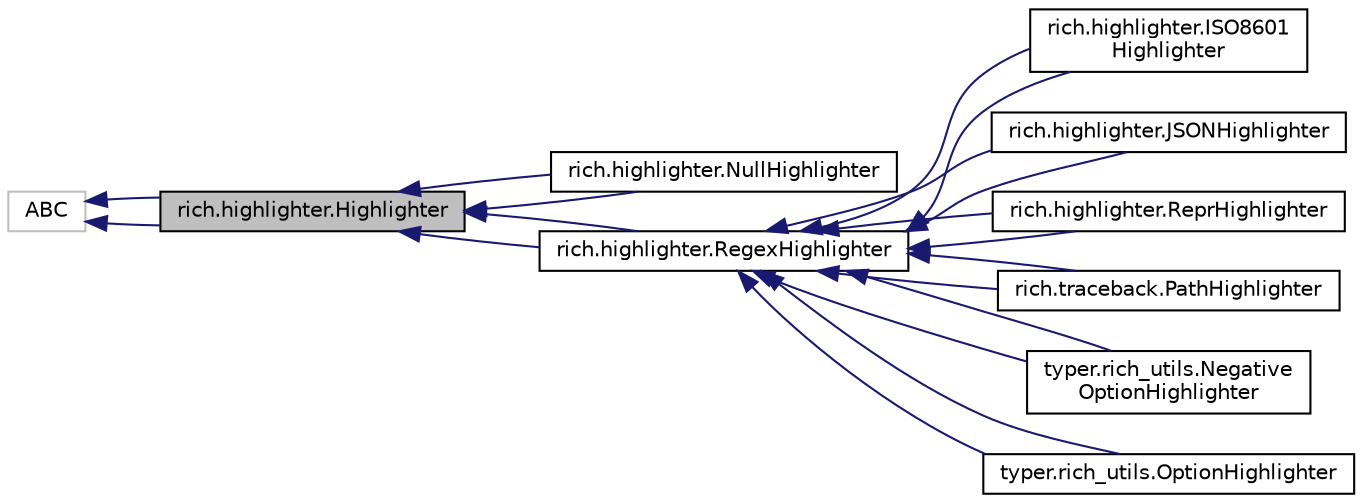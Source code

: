 digraph "rich.highlighter.Highlighter"
{
 // LATEX_PDF_SIZE
  edge [fontname="Helvetica",fontsize="10",labelfontname="Helvetica",labelfontsize="10"];
  node [fontname="Helvetica",fontsize="10",shape=record];
  rankdir="LR";
  Node1 [label="rich.highlighter.Highlighter",height=0.2,width=0.4,color="black", fillcolor="grey75", style="filled", fontcolor="black",tooltip=" "];
  Node2 -> Node1 [dir="back",color="midnightblue",fontsize="10",style="solid",fontname="Helvetica"];
  Node2 [label="ABC",height=0.2,width=0.4,color="grey75", fillcolor="white", style="filled",tooltip=" "];
  Node2 -> Node1 [dir="back",color="midnightblue",fontsize="10",style="solid",fontname="Helvetica"];
  Node1 -> Node3 [dir="back",color="midnightblue",fontsize="10",style="solid",fontname="Helvetica"];
  Node3 [label="rich.highlighter.NullHighlighter",height=0.2,width=0.4,color="black", fillcolor="white", style="filled",URL="$classrich_1_1highlighter_1_1NullHighlighter.html",tooltip=" "];
  Node1 -> Node3 [dir="back",color="midnightblue",fontsize="10",style="solid",fontname="Helvetica"];
  Node1 -> Node4 [dir="back",color="midnightblue",fontsize="10",style="solid",fontname="Helvetica"];
  Node4 [label="rich.highlighter.RegexHighlighter",height=0.2,width=0.4,color="black", fillcolor="white", style="filled",URL="$classrich_1_1highlighter_1_1RegexHighlighter.html",tooltip=" "];
  Node4 -> Node5 [dir="back",color="midnightblue",fontsize="10",style="solid",fontname="Helvetica"];
  Node5 [label="rich.highlighter.ISO8601\lHighlighter",height=0.2,width=0.4,color="black", fillcolor="white", style="filled",URL="$classrich_1_1highlighter_1_1ISO8601Highlighter.html",tooltip=" "];
  Node4 -> Node5 [dir="back",color="midnightblue",fontsize="10",style="solid",fontname="Helvetica"];
  Node4 -> Node6 [dir="back",color="midnightblue",fontsize="10",style="solid",fontname="Helvetica"];
  Node6 [label="rich.highlighter.JSONHighlighter",height=0.2,width=0.4,color="black", fillcolor="white", style="filled",URL="$classrich_1_1highlighter_1_1JSONHighlighter.html",tooltip=" "];
  Node4 -> Node6 [dir="back",color="midnightblue",fontsize="10",style="solid",fontname="Helvetica"];
  Node4 -> Node7 [dir="back",color="midnightblue",fontsize="10",style="solid",fontname="Helvetica"];
  Node7 [label="rich.highlighter.ReprHighlighter",height=0.2,width=0.4,color="black", fillcolor="white", style="filled",URL="$classrich_1_1highlighter_1_1ReprHighlighter.html",tooltip=" "];
  Node4 -> Node7 [dir="back",color="midnightblue",fontsize="10",style="solid",fontname="Helvetica"];
  Node4 -> Node8 [dir="back",color="midnightblue",fontsize="10",style="solid",fontname="Helvetica"];
  Node8 [label="rich.traceback.PathHighlighter",height=0.2,width=0.4,color="black", fillcolor="white", style="filled",URL="$classrich_1_1traceback_1_1PathHighlighter.html",tooltip=" "];
  Node4 -> Node8 [dir="back",color="midnightblue",fontsize="10",style="solid",fontname="Helvetica"];
  Node4 -> Node9 [dir="back",color="midnightblue",fontsize="10",style="solid",fontname="Helvetica"];
  Node9 [label="typer.rich_utils.Negative\lOptionHighlighter",height=0.2,width=0.4,color="black", fillcolor="white", style="filled",URL="$classtyper_1_1rich__utils_1_1NegativeOptionHighlighter.html",tooltip=" "];
  Node4 -> Node9 [dir="back",color="midnightblue",fontsize="10",style="solid",fontname="Helvetica"];
  Node4 -> Node10 [dir="back",color="midnightblue",fontsize="10",style="solid",fontname="Helvetica"];
  Node10 [label="typer.rich_utils.OptionHighlighter",height=0.2,width=0.4,color="black", fillcolor="white", style="filled",URL="$classtyper_1_1rich__utils_1_1OptionHighlighter.html",tooltip=" "];
  Node4 -> Node10 [dir="back",color="midnightblue",fontsize="10",style="solid",fontname="Helvetica"];
  Node1 -> Node4 [dir="back",color="midnightblue",fontsize="10",style="solid",fontname="Helvetica"];
}

